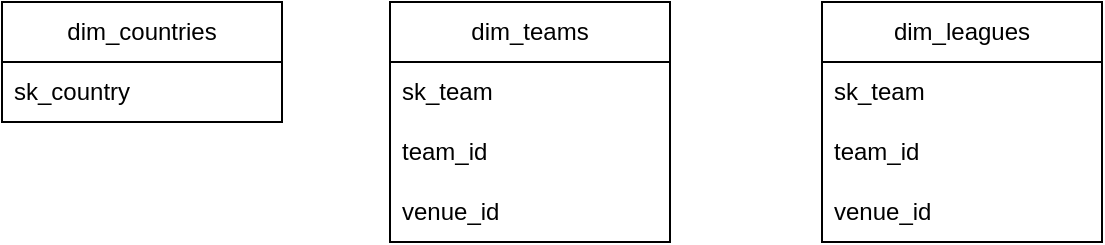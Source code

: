 <mxfile version="27.0.9">
  <diagram name="Página-1" id="lIoHCP1dIqCqSv8c7uwr">
    <mxGraphModel dx="2066" dy="1202" grid="1" gridSize="10" guides="1" tooltips="1" connect="1" arrows="1" fold="1" page="1" pageScale="1" pageWidth="827" pageHeight="1169" math="0" shadow="0">
      <root>
        <mxCell id="0" />
        <mxCell id="1" parent="0" />
        <mxCell id="h6p-JXFh-XE7qFrMEQ1X-1" value="dim_countries" style="swimlane;fontStyle=0;childLayout=stackLayout;horizontal=1;startSize=30;horizontalStack=0;resizeParent=1;resizeParentMax=0;resizeLast=0;collapsible=1;marginBottom=0;whiteSpace=wrap;html=1;" vertex="1" parent="1">
          <mxGeometry x="80" y="270" width="140" height="60" as="geometry" />
        </mxCell>
        <mxCell id="h6p-JXFh-XE7qFrMEQ1X-2" value="sk_country" style="text;strokeColor=none;fillColor=none;align=left;verticalAlign=middle;spacingLeft=4;spacingRight=4;overflow=hidden;points=[[0,0.5],[1,0.5]];portConstraint=eastwest;rotatable=0;whiteSpace=wrap;html=1;" vertex="1" parent="h6p-JXFh-XE7qFrMEQ1X-1">
          <mxGeometry y="30" width="140" height="30" as="geometry" />
        </mxCell>
        <mxCell id="h6p-JXFh-XE7qFrMEQ1X-5" value="dim_teams" style="swimlane;fontStyle=0;childLayout=stackLayout;horizontal=1;startSize=30;horizontalStack=0;resizeParent=1;resizeParentMax=0;resizeLast=0;collapsible=1;marginBottom=0;whiteSpace=wrap;html=1;" vertex="1" parent="1">
          <mxGeometry x="274" y="270" width="140" height="120" as="geometry" />
        </mxCell>
        <mxCell id="h6p-JXFh-XE7qFrMEQ1X-6" value="sk_team" style="text;strokeColor=none;fillColor=none;align=left;verticalAlign=middle;spacingLeft=4;spacingRight=4;overflow=hidden;points=[[0,0.5],[1,0.5]];portConstraint=eastwest;rotatable=0;whiteSpace=wrap;html=1;" vertex="1" parent="h6p-JXFh-XE7qFrMEQ1X-5">
          <mxGeometry y="30" width="140" height="30" as="geometry" />
        </mxCell>
        <mxCell id="h6p-JXFh-XE7qFrMEQ1X-8" value="team_id" style="text;strokeColor=none;fillColor=none;align=left;verticalAlign=middle;spacingLeft=4;spacingRight=4;overflow=hidden;points=[[0,0.5],[1,0.5]];portConstraint=eastwest;rotatable=0;whiteSpace=wrap;html=1;labelBorderColor=none;" vertex="1" parent="h6p-JXFh-XE7qFrMEQ1X-5">
          <mxGeometry y="60" width="140" height="30" as="geometry" />
        </mxCell>
        <mxCell id="h6p-JXFh-XE7qFrMEQ1X-9" value="venue_id" style="text;strokeColor=none;fillColor=none;align=left;verticalAlign=middle;spacingLeft=4;spacingRight=4;overflow=hidden;points=[[0,0.5],[1,0.5]];portConstraint=eastwest;rotatable=0;whiteSpace=wrap;html=1;labelBorderColor=none;" vertex="1" parent="h6p-JXFh-XE7qFrMEQ1X-5">
          <mxGeometry y="90" width="140" height="30" as="geometry" />
        </mxCell>
        <mxCell id="h6p-JXFh-XE7qFrMEQ1X-10" value="dim_leagues" style="swimlane;fontStyle=0;childLayout=stackLayout;horizontal=1;startSize=30;horizontalStack=0;resizeParent=1;resizeParentMax=0;resizeLast=0;collapsible=1;marginBottom=0;whiteSpace=wrap;html=1;" vertex="1" parent="1">
          <mxGeometry x="490" y="270" width="140" height="120" as="geometry" />
        </mxCell>
        <mxCell id="h6p-JXFh-XE7qFrMEQ1X-11" value="sk_team" style="text;strokeColor=none;fillColor=none;align=left;verticalAlign=middle;spacingLeft=4;spacingRight=4;overflow=hidden;points=[[0,0.5],[1,0.5]];portConstraint=eastwest;rotatable=0;whiteSpace=wrap;html=1;" vertex="1" parent="h6p-JXFh-XE7qFrMEQ1X-10">
          <mxGeometry y="30" width="140" height="30" as="geometry" />
        </mxCell>
        <mxCell id="h6p-JXFh-XE7qFrMEQ1X-12" value="team_id" style="text;strokeColor=none;fillColor=none;align=left;verticalAlign=middle;spacingLeft=4;spacingRight=4;overflow=hidden;points=[[0,0.5],[1,0.5]];portConstraint=eastwest;rotatable=0;whiteSpace=wrap;html=1;labelBorderColor=none;" vertex="1" parent="h6p-JXFh-XE7qFrMEQ1X-10">
          <mxGeometry y="60" width="140" height="30" as="geometry" />
        </mxCell>
        <mxCell id="h6p-JXFh-XE7qFrMEQ1X-13" value="venue_id" style="text;strokeColor=none;fillColor=none;align=left;verticalAlign=middle;spacingLeft=4;spacingRight=4;overflow=hidden;points=[[0,0.5],[1,0.5]];portConstraint=eastwest;rotatable=0;whiteSpace=wrap;html=1;labelBorderColor=none;" vertex="1" parent="h6p-JXFh-XE7qFrMEQ1X-10">
          <mxGeometry y="90" width="140" height="30" as="geometry" />
        </mxCell>
      </root>
    </mxGraphModel>
  </diagram>
</mxfile>
